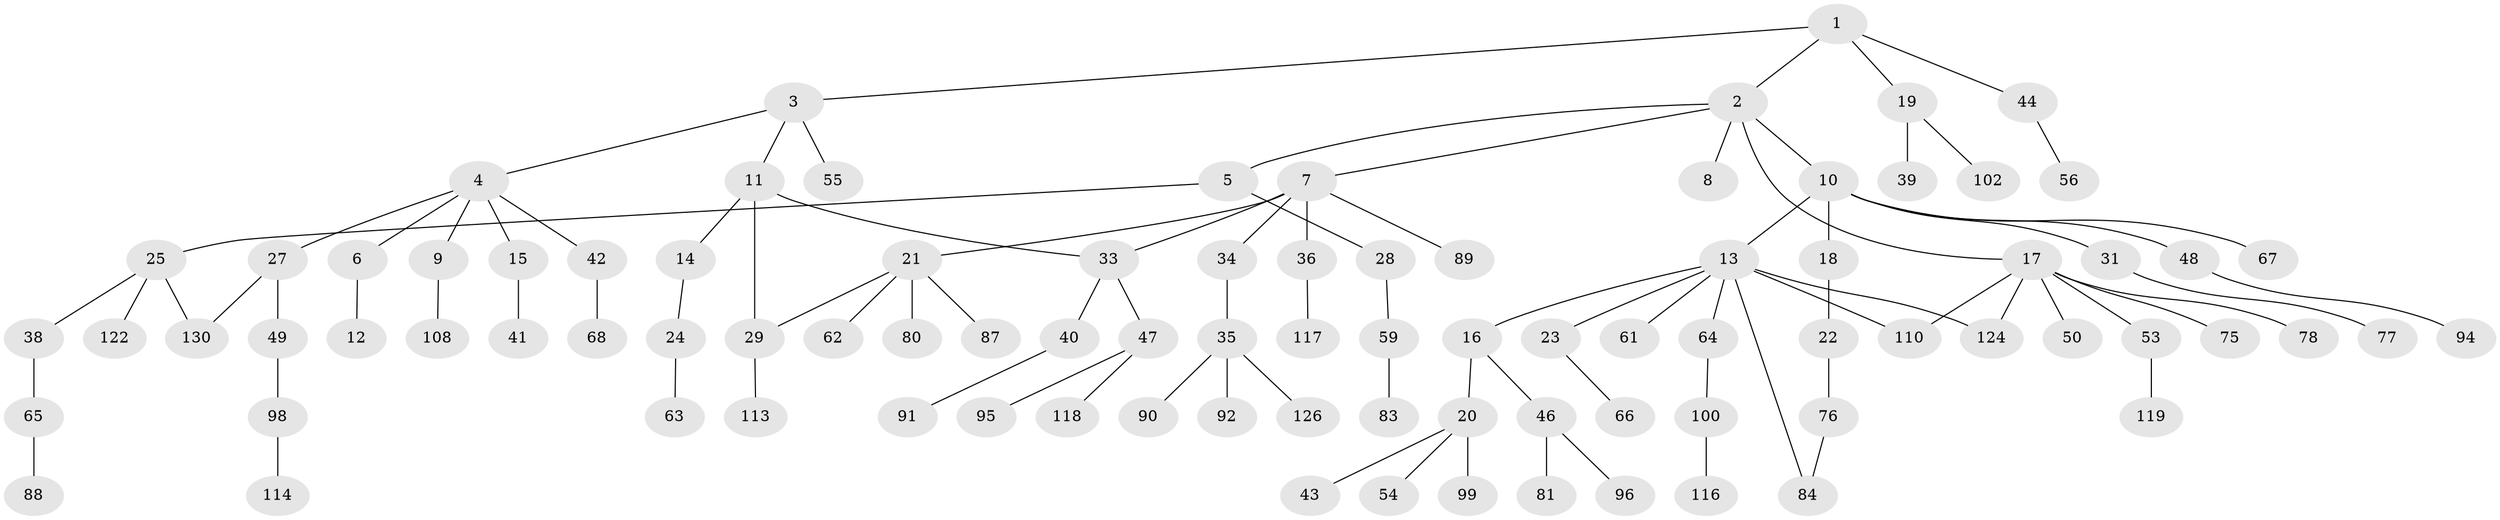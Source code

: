 // original degree distribution, {4: 0.061068702290076333, 6: 0.022900763358778626, 3: 0.10687022900763359, 5: 0.04580152671755725, 1: 0.4198473282442748, 2: 0.33587786259541985, 7: 0.007633587786259542}
// Generated by graph-tools (version 1.1) at 2025/17/03/04/25 18:17:00]
// undirected, 91 vertices, 96 edges
graph export_dot {
graph [start="1"]
  node [color=gray90,style=filled];
  1;
  2;
  3;
  4;
  5 [super="+101"];
  6 [super="+127"];
  7 [super="+82+32"];
  8;
  9 [super="+79"];
  10 [super="+26+52"];
  11 [super="+107+85"];
  12;
  13 [super="+37"];
  14;
  15;
  16;
  17;
  18;
  19;
  20;
  21;
  22;
  23;
  24;
  25;
  27;
  28 [super="+30+51+58"];
  29;
  31;
  33;
  34;
  35 [super="+60+74+121+93"];
  36 [super="+73"];
  38 [super="+57"];
  39;
  40 [super="+129+45"];
  41 [super="+123"];
  42;
  43;
  44;
  46 [super="+71"];
  47 [super="+69"];
  48;
  49 [super="+72"];
  50;
  53;
  54;
  55;
  56;
  59;
  61;
  62;
  63;
  64 [super="+86"];
  65 [super="+128"];
  66 [super="+97"];
  67;
  68;
  75;
  76;
  77;
  78 [super="+106"];
  80 [super="+115"];
  81;
  83;
  84 [super="+131"];
  87;
  88;
  89 [super="+105"];
  90;
  91 [super="+103"];
  92;
  94;
  95;
  96 [super="+109"];
  98;
  99 [super="+120"];
  100;
  102;
  108;
  110 [super="+112+111"];
  113;
  114;
  116;
  117;
  118;
  119;
  122;
  124;
  126;
  130;
  1 -- 2;
  1 -- 3;
  1 -- 19;
  1 -- 44;
  2 -- 5;
  2 -- 7;
  2 -- 8;
  2 -- 10;
  2 -- 17;
  3 -- 4;
  3 -- 11;
  3 -- 55;
  4 -- 6;
  4 -- 9;
  4 -- 15;
  4 -- 27;
  4 -- 42;
  5 -- 25;
  5 -- 28;
  6 -- 12;
  7 -- 21;
  7 -- 33;
  7 -- 89;
  7 -- 34;
  7 -- 36;
  9 -- 108;
  10 -- 13;
  10 -- 18;
  10 -- 48;
  10 -- 67;
  10 -- 31;
  11 -- 14;
  11 -- 33;
  11 -- 29;
  13 -- 16;
  13 -- 23;
  13 -- 61;
  13 -- 84;
  13 -- 64;
  13 -- 124;
  13 -- 110;
  14 -- 24;
  15 -- 41;
  16 -- 20;
  16 -- 46;
  17 -- 50;
  17 -- 53;
  17 -- 75;
  17 -- 78;
  17 -- 110;
  17 -- 124;
  18 -- 22;
  19 -- 39;
  19 -- 102;
  20 -- 43;
  20 -- 54;
  20 -- 99;
  21 -- 29;
  21 -- 62;
  21 -- 80;
  21 -- 87;
  22 -- 76;
  23 -- 66;
  24 -- 63;
  25 -- 38;
  25 -- 122;
  25 -- 130;
  27 -- 49;
  27 -- 130;
  28 -- 59;
  29 -- 113;
  31 -- 77;
  33 -- 40;
  33 -- 47;
  34 -- 35;
  35 -- 92;
  35 -- 126;
  35 -- 90;
  36 -- 117;
  38 -- 65;
  40 -- 91;
  42 -- 68;
  44 -- 56;
  46 -- 96;
  46 -- 81;
  47 -- 95;
  47 -- 118;
  48 -- 94;
  49 -- 98;
  53 -- 119;
  59 -- 83;
  64 -- 100;
  65 -- 88;
  76 -- 84;
  98 -- 114;
  100 -- 116;
}
